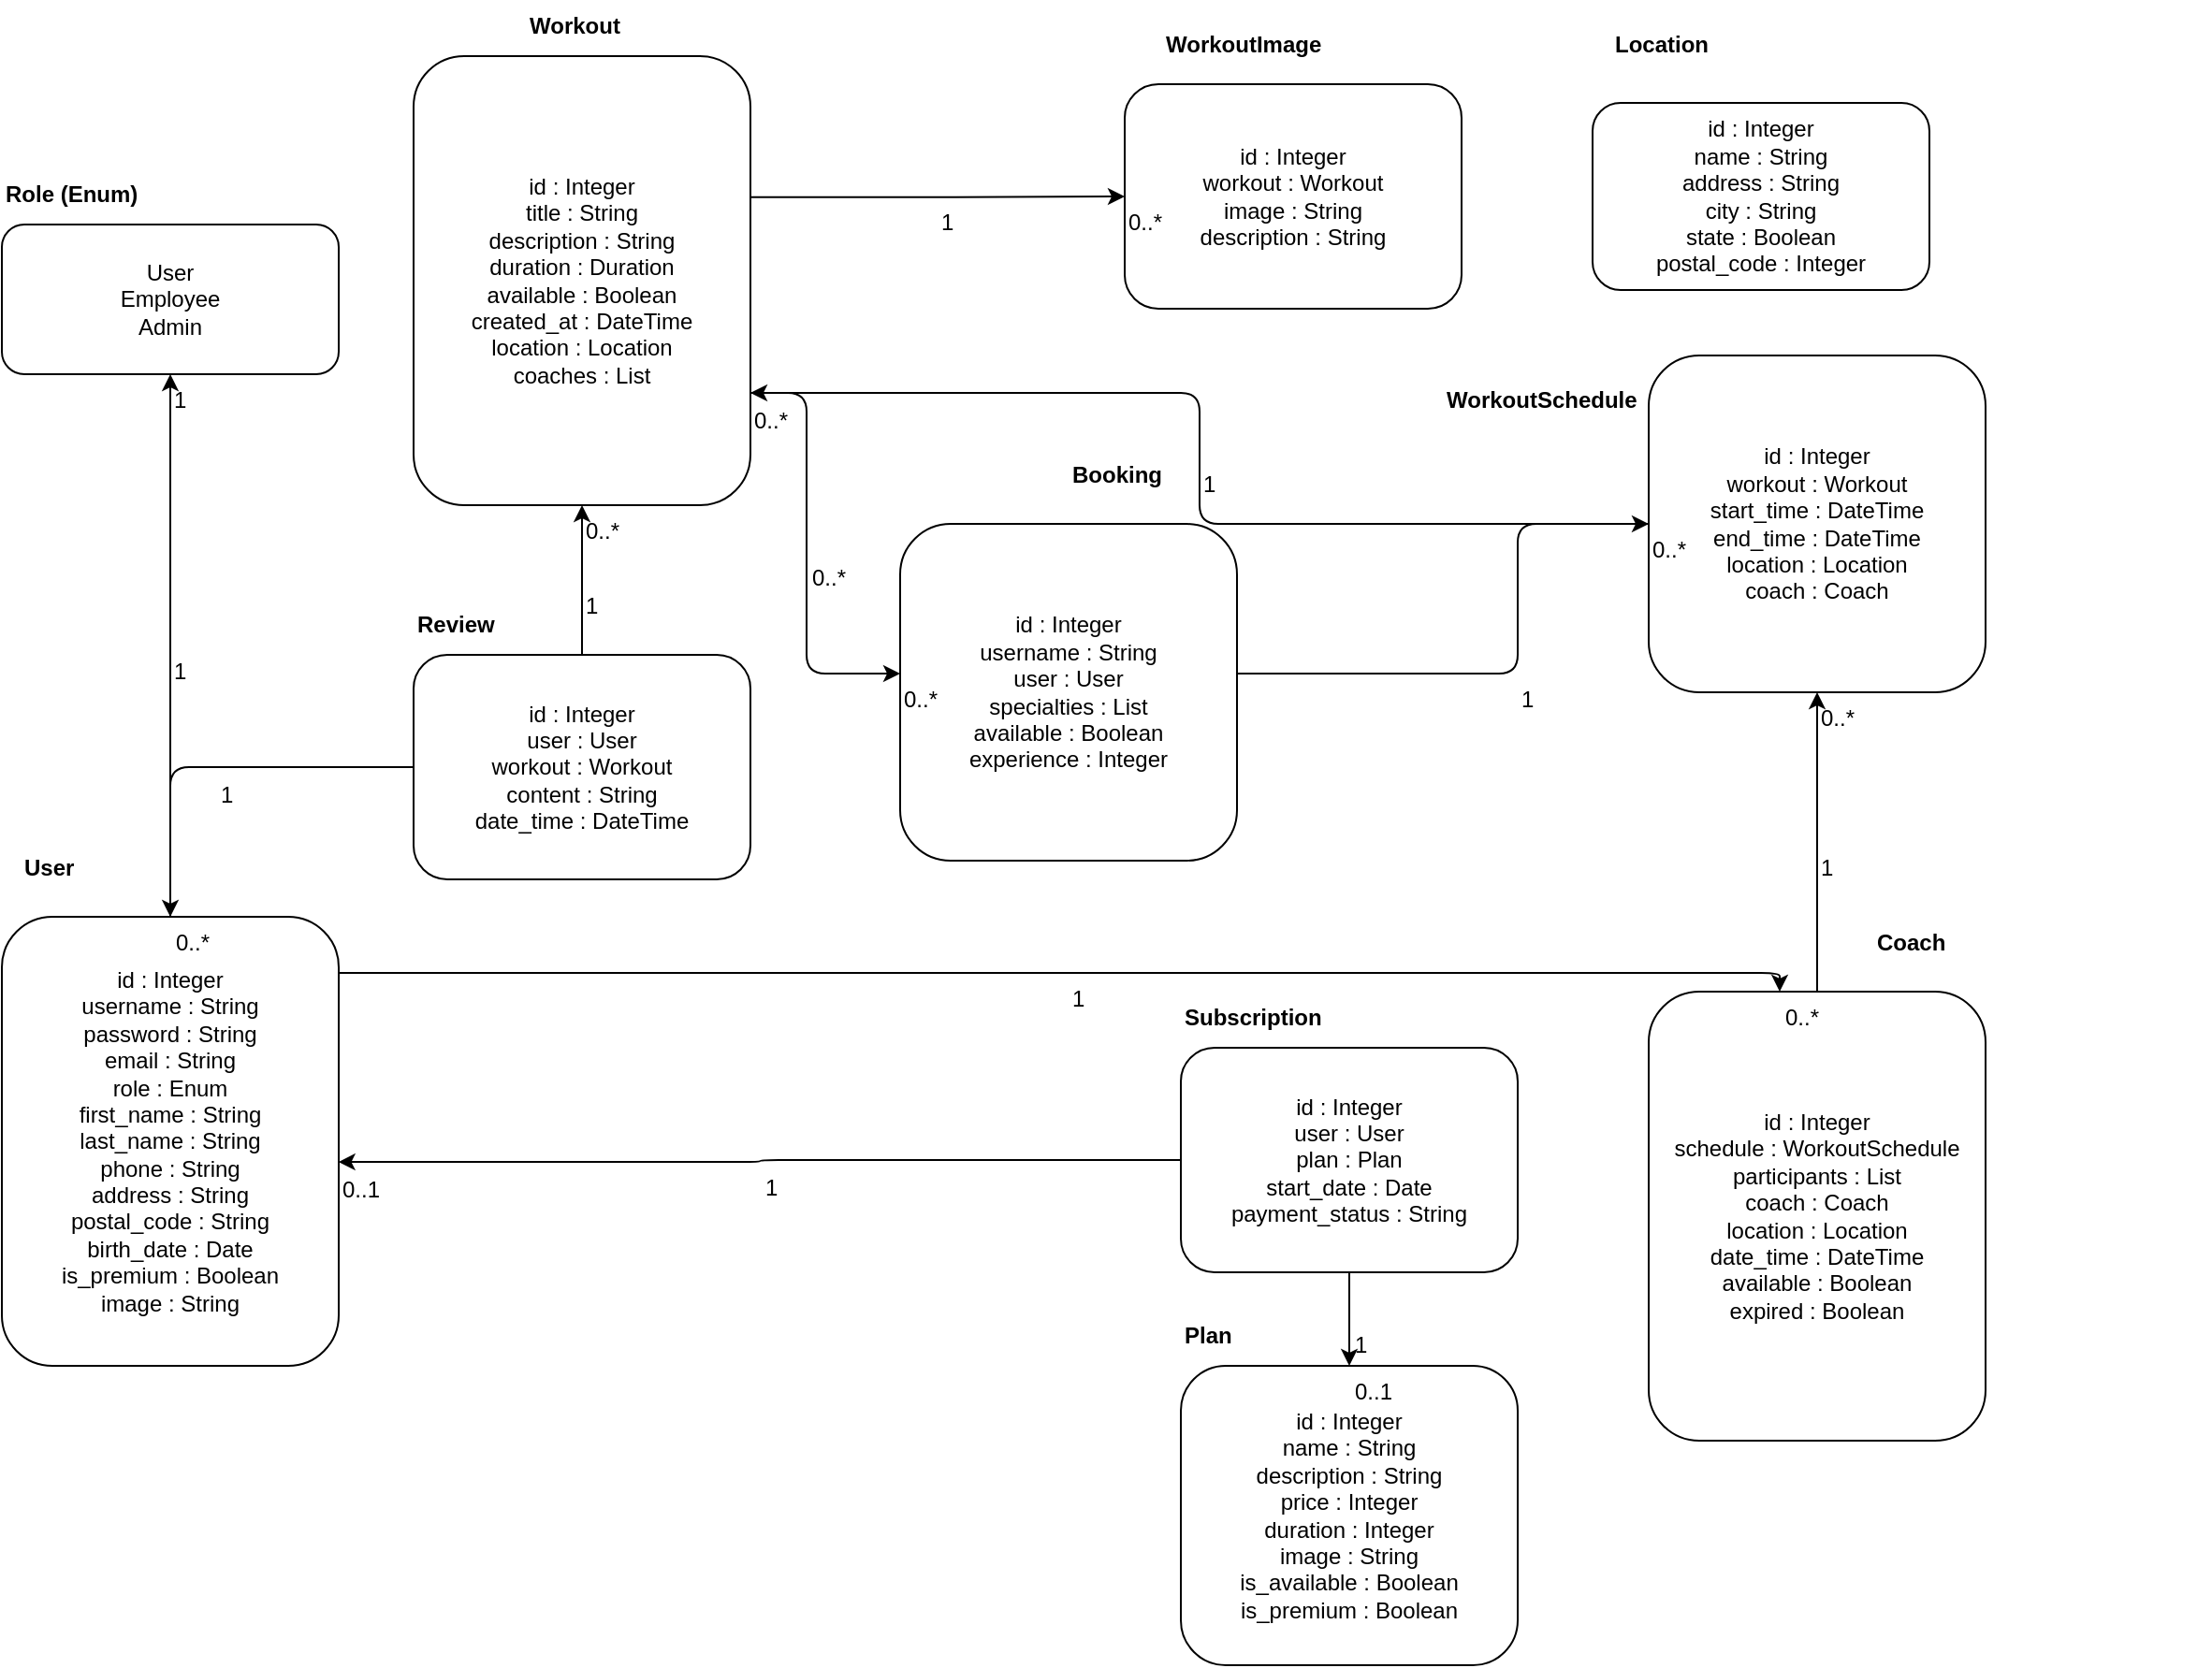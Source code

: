 <mxfile version="24.7.7">
  <diagram name="Page-1" id="2YBvvXClWsGukQMizWep">
    <mxGraphModel dx="1647" dy="1986" grid="1" gridSize="10" guides="1" tooltips="1" connect="1" arrows="1" fold="1" page="1" pageScale="1" pageWidth="850" pageHeight="1100" math="0" shadow="0">
      <root>
        <mxCell id="0" />
        <mxCell id="1" parent="0" />
        <mxCell id="title1" value="User" style="text;html=1;whiteSpace=wrap;fontStyle=1;" vertex="1" parent="1">
          <mxGeometry x="70" y="400" width="180" height="30" as="geometry" />
        </mxCell>
        <mxCell id="2" value="&lt;span style=&quot;text-align: left; text-wrap: nowrap;&quot;&gt;id : Integer&lt;/span&gt;&lt;br style=&quot;text-align: left; text-wrap: nowrap;&quot;&gt;&lt;span style=&quot;text-align: left; text-wrap: nowrap;&quot;&gt;username : String&lt;/span&gt;&lt;br style=&quot;text-align: left; text-wrap: nowrap;&quot;&gt;&lt;span style=&quot;text-align: left; text-wrap: nowrap;&quot;&gt;password : String&lt;/span&gt;&lt;br style=&quot;text-align: left; text-wrap: nowrap;&quot;&gt;&lt;span style=&quot;text-align: left; text-wrap: nowrap;&quot;&gt;email : String&lt;/span&gt;&lt;br style=&quot;text-align: left; text-wrap: nowrap;&quot;&gt;&lt;span style=&quot;text-align: left; text-wrap: nowrap;&quot;&gt;role : Enum&lt;/span&gt;&lt;br style=&quot;text-align: left; text-wrap: nowrap;&quot;&gt;&lt;span style=&quot;text-align: left; text-wrap: nowrap;&quot;&gt;first_name : String&lt;/span&gt;&lt;br style=&quot;text-align: left; text-wrap: nowrap;&quot;&gt;&lt;span style=&quot;text-align: left; text-wrap: nowrap;&quot;&gt;last_name : String&lt;/span&gt;&lt;br style=&quot;text-align: left; text-wrap: nowrap;&quot;&gt;&lt;span style=&quot;text-align: left; text-wrap: nowrap;&quot;&gt;phone : String&lt;/span&gt;&lt;br style=&quot;text-align: left; text-wrap: nowrap;&quot;&gt;&lt;span style=&quot;text-align: left; text-wrap: nowrap;&quot;&gt;address : String&lt;/span&gt;&lt;br style=&quot;text-align: left; text-wrap: nowrap;&quot;&gt;&lt;span style=&quot;text-align: left; text-wrap: nowrap;&quot;&gt;postal_code : String&lt;/span&gt;&lt;br style=&quot;text-align: left; text-wrap: nowrap;&quot;&gt;&lt;span style=&quot;text-align: left; text-wrap: nowrap;&quot;&gt;birth_date : Date&lt;/span&gt;&lt;br style=&quot;text-align: left; text-wrap: nowrap;&quot;&gt;&lt;span style=&quot;text-align: left; text-wrap: nowrap;&quot;&gt;is_premium : Boolean&lt;/span&gt;&lt;br style=&quot;text-align: left; text-wrap: nowrap;&quot;&gt;&lt;span style=&quot;text-align: left; text-wrap: nowrap;&quot;&gt;image : String&lt;/span&gt;" style="rounded=1;whiteSpace=wrap;html=1;" vertex="1" parent="1">
          <mxGeometry x="60" y="440" width="180" height="240" as="geometry" />
        </mxCell>
        <mxCell id="title2" value="Location" style="text;html=1;whiteSpace=wrap;fontStyle=1;" vertex="1" parent="1">
          <mxGeometry x="920" y="-40" width="180" height="30" as="geometry" />
        </mxCell>
        <mxCell id="4" value="&lt;span style=&quot;text-align: left; text-wrap: nowrap;&quot;&gt;id : Integer&lt;/span&gt;&lt;br style=&quot;text-align: left; text-wrap: nowrap;&quot;&gt;&lt;span style=&quot;text-align: left; text-wrap: nowrap;&quot;&gt;name : String&lt;/span&gt;&lt;br style=&quot;text-align: left; text-wrap: nowrap;&quot;&gt;&lt;span style=&quot;text-align: left; text-wrap: nowrap;&quot;&gt;address : String&lt;/span&gt;&lt;br style=&quot;text-align: left; text-wrap: nowrap;&quot;&gt;&lt;span style=&quot;text-align: left; text-wrap: nowrap;&quot;&gt;city : String&lt;/span&gt;&lt;br style=&quot;text-align: left; text-wrap: nowrap;&quot;&gt;&lt;span style=&quot;text-align: left; text-wrap: nowrap;&quot;&gt;state : Boolean&lt;/span&gt;&lt;br style=&quot;text-align: left; text-wrap: nowrap;&quot;&gt;&lt;span style=&quot;text-align: left; text-wrap: nowrap;&quot;&gt;postal_code : Integer&lt;/span&gt;" style="rounded=1;whiteSpace=wrap;html=1;" vertex="1" parent="1">
          <mxGeometry x="910" y="5" width="180" height="100" as="geometry" />
        </mxCell>
        <mxCell id="title3" value="Workout" style="text;html=1;whiteSpace=wrap;fontStyle=1;" vertex="1" parent="1">
          <mxGeometry x="340" y="-50" width="180" height="30" as="geometry" />
        </mxCell>
        <mxCell id="6" value="&lt;span style=&quot;text-align: left; text-wrap: nowrap;&quot;&gt;id : Integer&lt;/span&gt;&lt;br style=&quot;text-align: left; text-wrap: nowrap;&quot;&gt;&lt;span style=&quot;text-align: left; text-wrap: nowrap;&quot;&gt;title : String&lt;/span&gt;&lt;br style=&quot;text-align: left; text-wrap: nowrap;&quot;&gt;&lt;span style=&quot;text-align: left; text-wrap: nowrap;&quot;&gt;description : String&lt;/span&gt;&lt;br style=&quot;text-align: left; text-wrap: nowrap;&quot;&gt;&lt;span style=&quot;text-align: left; text-wrap: nowrap;&quot;&gt;duration : Duration&lt;/span&gt;&lt;br style=&quot;text-align: left; text-wrap: nowrap;&quot;&gt;&lt;span style=&quot;text-align: left; text-wrap: nowrap;&quot;&gt;available : Boolean&lt;/span&gt;&lt;br style=&quot;text-align: left; text-wrap: nowrap;&quot;&gt;&lt;span style=&quot;text-align: left; text-wrap: nowrap;&quot;&gt;created_at : DateTime&lt;/span&gt;&lt;br style=&quot;text-align: left; text-wrap: nowrap;&quot;&gt;&lt;span style=&quot;text-align: left; text-wrap: nowrap;&quot;&gt;location : Location&lt;/span&gt;&lt;br style=&quot;text-align: left; text-wrap: nowrap;&quot;&gt;&lt;span style=&quot;text-align: left; text-wrap: nowrap;&quot;&gt;coaches : List&lt;/span&gt;" style="rounded=1;whiteSpace=wrap;html=1;" vertex="1" parent="1">
          <mxGeometry x="280" y="-20" width="180" height="240" as="geometry" />
        </mxCell>
        <mxCell id="title4" value="WorkoutImage" style="text;html=1;whiteSpace=wrap;fontStyle=1;" vertex="1" parent="1">
          <mxGeometry x="680" y="-40" width="180" height="30" as="geometry" />
        </mxCell>
        <mxCell id="8" value="&lt;span style=&quot;text-align: left; text-wrap: nowrap;&quot;&gt;id : Integer&lt;/span&gt;&lt;br style=&quot;text-align: left; text-wrap: nowrap;&quot;&gt;&lt;span style=&quot;text-align: left; text-wrap: nowrap;&quot;&gt;workout : Workout&lt;/span&gt;&lt;br style=&quot;text-align: left; text-wrap: nowrap;&quot;&gt;&lt;span style=&quot;text-align: left; text-wrap: nowrap;&quot;&gt;image : String&lt;/span&gt;&lt;br style=&quot;text-align: left; text-wrap: nowrap;&quot;&gt;&lt;span style=&quot;text-wrap: nowrap;&quot;&gt;description : String&lt;/span&gt;" style="rounded=1;whiteSpace=wrap;html=1;" vertex="1" parent="1">
          <mxGeometry x="660" y="-5" width="180" height="120" as="geometry" />
        </mxCell>
        <mxCell id="title5" value="WorkoutSchedule" style="text;html=1;whiteSpace=wrap;fontStyle=1;" vertex="1" parent="1">
          <mxGeometry x="830" y="150" width="180" height="30" as="geometry" />
        </mxCell>
        <mxCell id="10" value="&lt;span style=&quot;text-align: left; text-wrap: nowrap;&quot;&gt;id : Integer&lt;/span&gt;&lt;br style=&quot;text-align: left; text-wrap: nowrap;&quot;&gt;&lt;span style=&quot;text-align: left; text-wrap: nowrap;&quot;&gt;workout : Workout&lt;/span&gt;&lt;br style=&quot;text-align: left; text-wrap: nowrap;&quot;&gt;&lt;span style=&quot;text-align: left; text-wrap: nowrap;&quot;&gt;start_time : DateTime&lt;/span&gt;&lt;br style=&quot;text-align: left; text-wrap: nowrap;&quot;&gt;&lt;span style=&quot;text-align: left; text-wrap: nowrap;&quot;&gt;end_time : DateTime&lt;/span&gt;&lt;br style=&quot;text-align: left; text-wrap: nowrap;&quot;&gt;&lt;span style=&quot;text-align: left; text-wrap: nowrap;&quot;&gt;location : Location&lt;/span&gt;&lt;br style=&quot;text-align: left; text-wrap: nowrap;&quot;&gt;&lt;span style=&quot;text-align: left; text-wrap: nowrap;&quot;&gt;coach : Coach&lt;/span&gt;" style="rounded=1;whiteSpace=wrap;html=1;" vertex="1" parent="1">
          <mxGeometry x="940" y="140" width="180" height="180" as="geometry" />
        </mxCell>
        <mxCell id="title6" value="Booking" style="text;html=1;whiteSpace=wrap;fontStyle=1;" vertex="1" parent="1">
          <mxGeometry x="630" y="190" width="180" height="30" as="geometry" />
        </mxCell>
        <mxCell id="12" value="&lt;span style=&quot;text-align: left; text-wrap: nowrap;&quot;&gt;id : Integer&lt;/span&gt;&lt;br style=&quot;text-align: left; text-wrap: nowrap;&quot;&gt;&lt;span style=&quot;text-align: left; text-wrap: nowrap;&quot;&gt;schedule : WorkoutSchedule&lt;/span&gt;&lt;br style=&quot;text-align: left; text-wrap: nowrap;&quot;&gt;&lt;span style=&quot;text-align: left; text-wrap: nowrap;&quot;&gt;participants : List&lt;/span&gt;&lt;br style=&quot;text-align: left; text-wrap: nowrap;&quot;&gt;&lt;span style=&quot;text-align: left; text-wrap: nowrap;&quot;&gt;coach : Coach&lt;/span&gt;&lt;br style=&quot;text-align: left; text-wrap: nowrap;&quot;&gt;&lt;span style=&quot;text-align: left; text-wrap: nowrap;&quot;&gt;location : Location&lt;/span&gt;&lt;br style=&quot;text-align: left; text-wrap: nowrap;&quot;&gt;&lt;span style=&quot;text-align: left; text-wrap: nowrap;&quot;&gt;date_time : DateTime&lt;/span&gt;&lt;br style=&quot;text-align: left; text-wrap: nowrap;&quot;&gt;&lt;span style=&quot;text-align: left; text-wrap: nowrap;&quot;&gt;available : Boolean&lt;/span&gt;&lt;br style=&quot;text-align: left; text-wrap: nowrap;&quot;&gt;&lt;span style=&quot;text-align: left; text-wrap: nowrap;&quot;&gt;expired : Boolean&lt;/span&gt;" style="rounded=1;whiteSpace=wrap;html=1;" vertex="1" parent="1">
          <mxGeometry x="940" y="480" width="180" height="240" as="geometry" />
        </mxCell>
        <mxCell id="title7" value="Coach" style="text;html=1;whiteSpace=wrap;fontStyle=1;" vertex="1" parent="1">
          <mxGeometry x="1060" y="440" width="180" height="30" as="geometry" />
        </mxCell>
        <mxCell id="14" value="&lt;span style=&quot;text-align: left; text-wrap: nowrap;&quot;&gt;id : Integer&lt;/span&gt;&lt;br style=&quot;text-align: left; text-wrap: nowrap;&quot;&gt;&lt;span style=&quot;text-align: left; text-wrap: nowrap;&quot;&gt;username : String&lt;/span&gt;&lt;br style=&quot;text-align: left; text-wrap: nowrap;&quot;&gt;&lt;span style=&quot;text-align: left; text-wrap: nowrap;&quot;&gt;user : User&lt;/span&gt;&lt;br style=&quot;text-align: left; text-wrap: nowrap;&quot;&gt;&lt;span style=&quot;text-align: left; text-wrap: nowrap;&quot;&gt;specialties : List&lt;/span&gt;&lt;br style=&quot;text-align: left; text-wrap: nowrap;&quot;&gt;&lt;span style=&quot;text-align: left; text-wrap: nowrap;&quot;&gt;available : Boolean&lt;/span&gt;&lt;br style=&quot;text-align: left; text-wrap: nowrap;&quot;&gt;&lt;span style=&quot;text-align: left; text-wrap: nowrap;&quot;&gt;experience : Integer&lt;/span&gt;" style="rounded=1;whiteSpace=wrap;html=1;" vertex="1" parent="1">
          <mxGeometry x="540" y="230" width="180" height="180" as="geometry" />
        </mxCell>
        <mxCell id="title8" value="Plan" style="text;html=1;whiteSpace=wrap;fontStyle=1;" vertex="1" parent="1">
          <mxGeometry x="690" y="650" width="180" height="30" as="geometry" />
        </mxCell>
        <mxCell id="16" value="&lt;span style=&quot;text-align: left; text-wrap: nowrap;&quot;&gt;id : Integer&lt;/span&gt;&lt;br style=&quot;text-align: left; text-wrap: nowrap;&quot;&gt;&lt;span style=&quot;text-align: left; text-wrap: nowrap;&quot;&gt;name : String&lt;/span&gt;&lt;br style=&quot;text-align: left; text-wrap: nowrap;&quot;&gt;&lt;span style=&quot;text-align: left; text-wrap: nowrap;&quot;&gt;description : String&lt;/span&gt;&lt;br style=&quot;text-align: left; text-wrap: nowrap;&quot;&gt;&lt;span style=&quot;text-align: left; text-wrap: nowrap;&quot;&gt;price : Integer&lt;/span&gt;&lt;br style=&quot;text-align: left; text-wrap: nowrap;&quot;&gt;&lt;span style=&quot;text-align: left; text-wrap: nowrap;&quot;&gt;duration : Integer&lt;/span&gt;&lt;br style=&quot;text-align: left; text-wrap: nowrap;&quot;&gt;&lt;span style=&quot;text-align: left; text-wrap: nowrap;&quot;&gt;image : String&lt;/span&gt;&lt;br style=&quot;text-align: left; text-wrap: nowrap;&quot;&gt;&lt;span style=&quot;text-align: left; text-wrap: nowrap;&quot;&gt;is_available : Boolean&lt;/span&gt;&lt;br style=&quot;text-align: left; text-wrap: nowrap;&quot;&gt;&lt;span style=&quot;text-align: left; text-wrap: nowrap;&quot;&gt;is_premium : Boolean&lt;/span&gt;" style="rounded=1;whiteSpace=wrap;html=1;" vertex="1" parent="1">
          <mxGeometry x="690" y="680" width="180" height="160" as="geometry" />
        </mxCell>
        <mxCell id="title9" value="Subscription" style="text;html=1;whiteSpace=wrap;fontStyle=1;" vertex="1" parent="1">
          <mxGeometry x="690" y="480" width="180" height="30" as="geometry" />
        </mxCell>
        <mxCell id="18" value="&lt;span style=&quot;text-align: left; text-wrap: nowrap;&quot;&gt;id : Integer&lt;/span&gt;&lt;br style=&quot;text-align: left; text-wrap: nowrap;&quot;&gt;&lt;span style=&quot;text-align: left; text-wrap: nowrap;&quot;&gt;user : User&lt;/span&gt;&lt;br style=&quot;text-align: left; text-wrap: nowrap;&quot;&gt;&lt;span style=&quot;text-align: left; text-wrap: nowrap;&quot;&gt;plan : Plan&lt;/span&gt;&lt;br style=&quot;text-align: left; text-wrap: nowrap;&quot;&gt;&lt;span style=&quot;text-align: left; text-wrap: nowrap;&quot;&gt;start_date : Date&lt;/span&gt;&lt;br style=&quot;text-align: left; text-wrap: nowrap;&quot;&gt;&lt;span style=&quot;text-align: left; text-wrap: nowrap;&quot;&gt;payment_status : String&lt;/span&gt;" style="rounded=1;whiteSpace=wrap;html=1;" vertex="1" parent="1">
          <mxGeometry x="690" y="510" width="180" height="120" as="geometry" />
        </mxCell>
        <mxCell id="title10" value="Review" style="text;html=1;whiteSpace=wrap;fontStyle=1;" vertex="1" parent="1">
          <mxGeometry x="280" y="270" width="180" height="30" as="geometry" />
        </mxCell>
        <mxCell id="20" value="&lt;span style=&quot;text-align: left; text-wrap: nowrap;&quot;&gt;id : Integer&lt;/span&gt;&lt;br style=&quot;text-align: left; text-wrap: nowrap;&quot;&gt;&lt;span style=&quot;text-align: left; text-wrap: nowrap;&quot;&gt;user : User&lt;/span&gt;&lt;br style=&quot;text-align: left; text-wrap: nowrap;&quot;&gt;&lt;span style=&quot;text-align: left; text-wrap: nowrap;&quot;&gt;workout : Workout&lt;/span&gt;&lt;br style=&quot;text-align: left; text-wrap: nowrap;&quot;&gt;&lt;span style=&quot;text-align: left; text-wrap: nowrap;&quot;&gt;content : String&lt;/span&gt;&lt;br style=&quot;text-align: left; text-wrap: nowrap;&quot;&gt;&lt;span style=&quot;text-align: left; text-wrap: nowrap;&quot;&gt;date_time : DateTime&lt;/span&gt;" style="rounded=1;whiteSpace=wrap;html=1;" vertex="1" parent="1">
          <mxGeometry x="280" y="300" width="180" height="120" as="geometry" />
        </mxCell>
        <mxCell id="title11" value="Role (Enum)" style="text;html=1;whiteSpace=wrap;fontStyle=1;" vertex="1" parent="1">
          <mxGeometry x="60" y="40" width="180" height="30" as="geometry" />
        </mxCell>
        <mxCell id="22" value="&lt;span style=&quot;text-align: left; text-wrap: nowrap;&quot;&gt;User&lt;/span&gt;&lt;br style=&quot;text-align: left; text-wrap: nowrap;&quot;&gt;&lt;span style=&quot;text-align: left; text-wrap: nowrap;&quot;&gt;Employee&lt;/span&gt;&lt;br style=&quot;text-align: left; text-wrap: nowrap;&quot;&gt;&lt;span style=&quot;text-align: left; text-wrap: nowrap;&quot;&gt;Admin&lt;/span&gt;" style="rounded=1;whiteSpace=wrap;html=1;" vertex="1" parent="1">
          <mxGeometry x="60" y="70" width="180" height="80" as="geometry" />
        </mxCell>
        <mxCell id="24" value="" style="edgeStyle=orthogonalEdgeStyle;rounded=1;html=1;" edge="1" parent="1" source="2" target="12">
          <mxGeometry relative="1" as="geometry">
            <Array as="points">
              <mxPoint x="1010" y="470" />
            </Array>
          </mxGeometry>
          <mxPoint as="sourcePoint" />
          <mxPoint as="targetPoint" />
        </mxCell>
        <mxCell id="35" value="1" style="text;html=1;whiteSpace=wrap;" vertex="1" parent="24">
          <mxGeometry y="0.5" relative="1" as="geometry" />
        </mxCell>
        <mxCell id="36" value="0..*" style="text;html=1;whiteSpace=wrap;" vertex="1" parent="24">
          <mxGeometry x="1" y="0.5" relative="1" as="geometry" />
        </mxCell>
        <mxCell id="25" value="" style="edgeStyle=orthogonalEdgeStyle;rounded=1;html=1;" edge="1" parent="1" source="12" target="10">
          <mxGeometry relative="1" as="geometry" />
          <mxPoint as="sourcePoint" />
          <mxPoint as="targetPoint" />
        </mxCell>
        <mxCell id="37" value="1" style="text;html=1;whiteSpace=wrap;" vertex="1" parent="25">
          <mxGeometry y="0.5" relative="1" as="geometry" />
        </mxCell>
        <mxCell id="38" value="0..*" style="text;html=1;whiteSpace=wrap;" vertex="1" parent="25">
          <mxGeometry x="1" y="0.5" relative="1" as="geometry" />
        </mxCell>
        <mxCell id="26" value="" style="edgeStyle=orthogonalEdgeStyle;rounded=1;html=1;entryX=1;entryY=0.75;entryDx=0;entryDy=0;" edge="1" parent="1" source="10" target="6">
          <mxGeometry relative="1" as="geometry">
            <mxPoint x="470" y="160" as="targetPoint" />
          </mxGeometry>
          <mxPoint as="sourcePoint" />
          <mxPoint as="targetPoint" />
        </mxCell>
        <mxCell id="39" value="1" style="text;html=1;whiteSpace=wrap;" vertex="1" parent="26">
          <mxGeometry y="0.5" relative="1" as="geometry" />
        </mxCell>
        <mxCell id="40" value="0..*" style="text;html=1;whiteSpace=wrap;" vertex="1" parent="26">
          <mxGeometry x="1" y="0.5" relative="1" as="geometry" />
        </mxCell>
        <mxCell id="Jt2ypTQlM_ihQy3oePk0-57" style="edgeStyle=orthogonalEdgeStyle;rounded=0;orthogonalLoop=1;jettySize=auto;html=1;exitX=0;exitY=0;exitDx=0;exitDy=0;" edge="1" parent="26" source="40" target="40">
          <mxGeometry relative="1" as="geometry" />
        </mxCell>
        <mxCell id="27" value="" style="edgeStyle=orthogonalEdgeStyle;rounded=1;html=1;exitX=0.999;exitY=0.314;exitDx=0;exitDy=0;exitPerimeter=0;" edge="1" parent="1" source="6" target="8">
          <mxGeometry relative="1" as="geometry" />
          <mxPoint as="sourcePoint" />
          <mxPoint as="targetPoint" />
        </mxCell>
        <mxCell id="41" value="1" style="text;html=1;whiteSpace=wrap;" vertex="1" parent="27">
          <mxGeometry y="0.5" relative="1" as="geometry" />
        </mxCell>
        <mxCell id="42" value="0..*" style="text;html=1;whiteSpace=wrap;" vertex="1" parent="27">
          <mxGeometry x="1" y="0.5" relative="1" as="geometry" />
        </mxCell>
        <mxCell id="28" value="" style="edgeStyle=orthogonalEdgeStyle;rounded=1;html=1;exitX=1;exitY=0.75;exitDx=0;exitDy=0;" edge="1" parent="1" source="6" target="14">
          <mxGeometry relative="1" as="geometry">
            <mxPoint x="470" y="160" as="sourcePoint" />
            <Array as="points">
              <mxPoint x="490" y="160" />
              <mxPoint x="490" y="310" />
            </Array>
          </mxGeometry>
          <mxPoint as="sourcePoint" />
          <mxPoint as="targetPoint" />
        </mxCell>
        <mxCell id="43" value="0..*" style="text;html=1;whiteSpace=wrap;" vertex="1" parent="28">
          <mxGeometry y="0.5" relative="1" as="geometry" />
        </mxCell>
        <mxCell id="44" value="0..*" style="text;html=1;whiteSpace=wrap;" vertex="1" parent="28">
          <mxGeometry x="1" y="0.5" relative="1" as="geometry" />
        </mxCell>
        <mxCell id="29" value="" style="edgeStyle=orthogonalEdgeStyle;rounded=1;html=1;" edge="1" parent="1" target="10">
          <mxGeometry relative="1" as="geometry">
            <mxPoint x="720" y="310" as="sourcePoint" />
            <Array as="points">
              <mxPoint x="720" y="310" />
              <mxPoint x="870" y="310" />
              <mxPoint x="870" y="230" />
            </Array>
          </mxGeometry>
          <mxPoint as="sourcePoint" />
          <mxPoint as="targetPoint" />
        </mxCell>
        <mxCell id="45" value="1" style="text;html=1;whiteSpace=wrap;" vertex="1" parent="29">
          <mxGeometry y="0.5" relative="1" as="geometry" />
        </mxCell>
        <mxCell id="46" value="0..*" style="text;html=1;whiteSpace=wrap;" vertex="1" parent="29">
          <mxGeometry x="1" y="0.5" relative="1" as="geometry" />
        </mxCell>
        <mxCell id="30" value="" style="edgeStyle=orthogonalEdgeStyle;rounded=1;html=1;entryX=0.999;entryY=0.546;entryDx=0;entryDy=0;entryPerimeter=0;" edge="1" parent="1" source="18" target="2">
          <mxGeometry relative="1" as="geometry" />
          <mxPoint as="sourcePoint" />
          <mxPoint as="targetPoint" />
        </mxCell>
        <mxCell id="47" value="1" style="text;html=1;whiteSpace=wrap;" vertex="1" parent="30">
          <mxGeometry y="0.5" relative="1" as="geometry" />
        </mxCell>
        <mxCell id="48" value="0..1" style="text;html=1;whiteSpace=wrap;" vertex="1" parent="30">
          <mxGeometry x="1" y="0.5" relative="1" as="geometry" />
        </mxCell>
        <mxCell id="31" value="" style="edgeStyle=orthogonalEdgeStyle;rounded=1;html=1;entryX=0.5;entryY=0;entryDx=0;entryDy=0;" edge="1" parent="1" source="18" target="16">
          <mxGeometry relative="1" as="geometry" />
          <mxPoint as="sourcePoint" />
          <mxPoint as="targetPoint" />
        </mxCell>
        <mxCell id="49" value="1" style="text;html=1;whiteSpace=wrap;" vertex="1" parent="31">
          <mxGeometry y="0.5" relative="1" as="geometry" />
        </mxCell>
        <mxCell id="50" value="0..1" style="text;html=1;whiteSpace=wrap;" vertex="1" parent="31">
          <mxGeometry x="1" y="0.5" relative="1" as="geometry" />
        </mxCell>
        <mxCell id="32" value="" style="edgeStyle=orthogonalEdgeStyle;rounded=1;html=1;" edge="1" parent="1" source="20" target="2">
          <mxGeometry relative="1" as="geometry" />
          <mxPoint as="sourcePoint" />
          <mxPoint as="targetPoint" />
        </mxCell>
        <mxCell id="51" value="1" style="text;html=1;whiteSpace=wrap;" vertex="1" parent="32">
          <mxGeometry y="0.5" relative="1" as="geometry" />
        </mxCell>
        <mxCell id="52" value="0..*" style="text;html=1;whiteSpace=wrap;" vertex="1" parent="32">
          <mxGeometry x="1" y="0.5" relative="1" as="geometry" />
        </mxCell>
        <mxCell id="33" value="" style="edgeStyle=orthogonalEdgeStyle;rounded=1;html=1;" edge="1" parent="1" source="20" target="6">
          <mxGeometry relative="1" as="geometry" />
          <mxPoint as="sourcePoint" />
          <mxPoint as="targetPoint" />
        </mxCell>
        <mxCell id="53" value="1" style="text;html=1;whiteSpace=wrap;" vertex="1" parent="33">
          <mxGeometry y="0.5" relative="1" as="geometry" />
        </mxCell>
        <mxCell id="54" value="0..*" style="text;html=1;whiteSpace=wrap;" vertex="1" parent="33">
          <mxGeometry x="1" y="0.5" relative="1" as="geometry" />
        </mxCell>
        <mxCell id="34" value="" style="edgeStyle=orthogonalEdgeStyle;rounded=1;html=1;" edge="1" parent="1" source="2" target="22">
          <mxGeometry relative="1" as="geometry" />
          <mxPoint as="sourcePoint" />
          <mxPoint as="targetPoint" />
        </mxCell>
        <mxCell id="55" value="1" style="text;html=1;whiteSpace=wrap;" vertex="1" parent="34">
          <mxGeometry y="0.5" relative="1" as="geometry" />
        </mxCell>
        <mxCell id="56" value="1" style="text;html=1;whiteSpace=wrap;" vertex="1" parent="34">
          <mxGeometry x="1" y="0.5" relative="1" as="geometry" />
        </mxCell>
      </root>
    </mxGraphModel>
  </diagram>
</mxfile>
